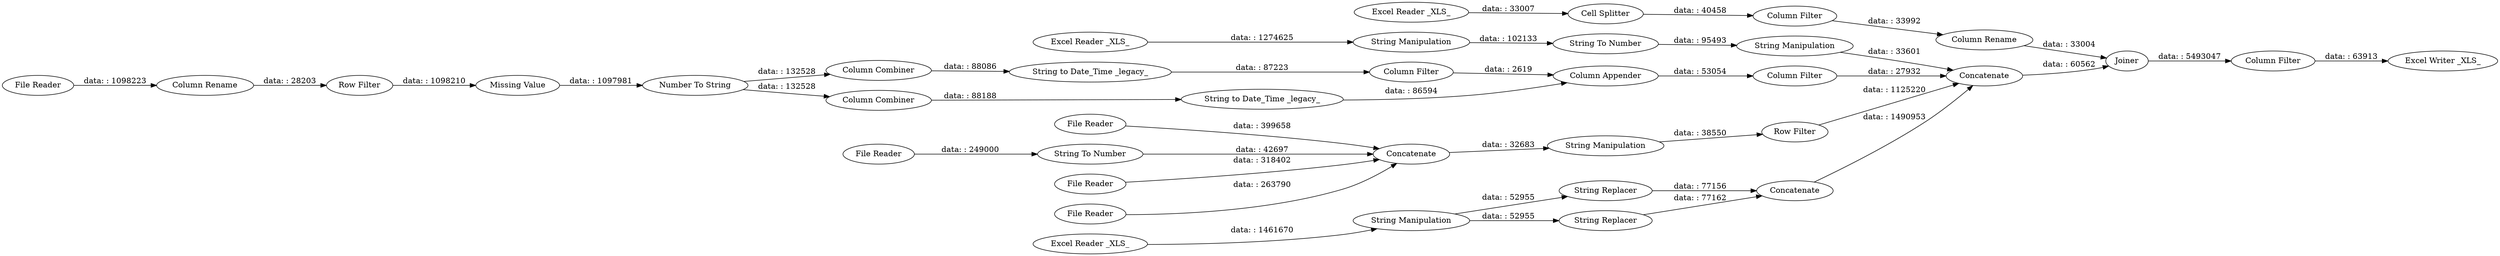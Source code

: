 digraph {
	"-8969751650871297633_7" [label="Excel Reader _XLS_"]
	"-8969751650871297633_3" [label="File Reader"]
	"-8969751650871297633_13" [label="String Replacer"]
	"-8969751650871297633_30" [label="String Manipulation"]
	"-8969751650871297633_18" [label="Missing Value"]
	"-8969751650871297633_10" [label="Row Filter"]
	"-8969751650871297633_20" [label="Column Combiner"]
	"-8969751650871297633_15" [label=Concatenate]
	"-8969751650871297633_12" [label="Excel Reader _XLS_"]
	"-8969751650871297633_26" [label="Column Appender"]
	"-8969751650871297633_27" [label="Column Filter"]
	"-8969751650871297633_2" [label="File Reader"]
	"-8969751650871297633_38" [label="Excel Writer _XLS_"]
	"-8969751650871297633_4" [label="File Reader"]
	"-8969751650871297633_9" [label="String Manipulation"]
	"-8969751650871297633_14" [label="String Replacer"]
	"-8969751650871297633_35" [label="Column Rename"]
	"-8969751650871297633_47" [label=Concatenate]
	"-8969751650871297633_5" [label="File Reader"]
	"-8969751650871297633_23" [label="String to Date_Time _legacy_"]
	"-8969751650871297633_24" [label="Column Filter"]
	"-8969751650871297633_8" [label=Concatenate]
	"-8969751650871297633_21" [label="String to Date_Time _legacy_"]
	"-8969751650871297633_16" [label="Column Rename"]
	"-8969751650871297633_11" [label="String Manipulation"]
	"-8969751650871297633_1" [label="File Reader"]
	"-8969751650871297633_33" [label="Cell Splitter"]
	"-8969751650871297633_36" [label=Joiner]
	"-8969751650871297633_32" [label="Excel Reader _XLS_"]
	"-8969751650871297633_19" [label="Number To String"]
	"-8969751650871297633_37" [label="Column Filter"]
	"-8969751650871297633_46" [label="String To Number"]
	"-8969751650871297633_17" [label="Row Filter"]
	"-8969751650871297633_28" [label="String Manipulation"]
	"-8969751650871297633_34" [label="Column Filter"]
	"-8969751650871297633_29" [label="String To Number"]
	"-8969751650871297633_22" [label="Column Combiner"]
	"-8969751650871297633_11" -> "-8969751650871297633_14" [label="data: : 52955"]
	"-8969751650871297633_16" -> "-8969751650871297633_17" [label="data: : 28203"]
	"-8969751650871297633_24" -> "-8969751650871297633_26" [label="data: : 2619"]
	"-8969751650871297633_23" -> "-8969751650871297633_24" [label="data: : 87223"]
	"-8969751650871297633_12" -> "-8969751650871297633_11" [label="data: : 1461670"]
	"-8969751650871297633_27" -> "-8969751650871297633_47" [label="data: : 27932"]
	"-8969751650871297633_13" -> "-8969751650871297633_15" [label="data: : 77156"]
	"-8969751650871297633_3" -> "-8969751650871297633_8" [label="data: : 318402"]
	"-8969751650871297633_28" -> "-8969751650871297633_29" [label="data: : 102133"]
	"-8969751650871297633_29" -> "-8969751650871297633_30" [label="data: : 95493"]
	"-8969751650871297633_34" -> "-8969751650871297633_35" [label="data: : 33992"]
	"-8969751650871297633_46" -> "-8969751650871297633_8" [label="data: : 42697"]
	"-8969751650871297633_19" -> "-8969751650871297633_22" [label="data: : 132528"]
	"-8969751650871297633_19" -> "-8969751650871297633_20" [label="data: : 132528"]
	"-8969751650871297633_7" -> "-8969751650871297633_28" [label="data: : 1274625"]
	"-8969751650871297633_47" -> "-8969751650871297633_36" [label="data: : 60562"]
	"-8969751650871297633_1" -> "-8969751650871297633_46" [label="data: : 249000"]
	"-8969751650871297633_2" -> "-8969751650871297633_8" [label="data: : 263790"]
	"-8969751650871297633_26" -> "-8969751650871297633_27" [label="data: : 53054"]
	"-8969751650871297633_10" -> "-8969751650871297633_47" [label="data: : 1125220"]
	"-8969751650871297633_37" -> "-8969751650871297633_38" [label="data: : 63913"]
	"-8969751650871297633_8" -> "-8969751650871297633_9" [label="data: : 32683"]
	"-8969751650871297633_21" -> "-8969751650871297633_26" [label="data: : 86594"]
	"-8969751650871297633_14" -> "-8969751650871297633_15" [label="data: : 77162"]
	"-8969751650871297633_20" -> "-8969751650871297633_21" [label="data: : 88188"]
	"-8969751650871297633_5" -> "-8969751650871297633_16" [label="data: : 1098223"]
	"-8969751650871297633_17" -> "-8969751650871297633_18" [label="data: : 1098210"]
	"-8969751650871297633_4" -> "-8969751650871297633_8" [label="data: : 399658"]
	"-8969751650871297633_33" -> "-8969751650871297633_34" [label="data: : 40458"]
	"-8969751650871297633_36" -> "-8969751650871297633_37" [label="data: : 5493047"]
	"-8969751650871297633_9" -> "-8969751650871297633_10" [label="data: : 38550"]
	"-8969751650871297633_30" -> "-8969751650871297633_47" [label="data: : 33601"]
	"-8969751650871297633_15" -> "-8969751650871297633_47" [label="data: : 1490953"]
	"-8969751650871297633_18" -> "-8969751650871297633_19" [label="data: : 1097981"]
	"-8969751650871297633_32" -> "-8969751650871297633_33" [label="data: : 33007"]
	"-8969751650871297633_35" -> "-8969751650871297633_36" [label="data: : 33004"]
	"-8969751650871297633_22" -> "-8969751650871297633_23" [label="data: : 88086"]
	"-8969751650871297633_11" -> "-8969751650871297633_13" [label="data: : 52955"]
	rankdir=LR
}
